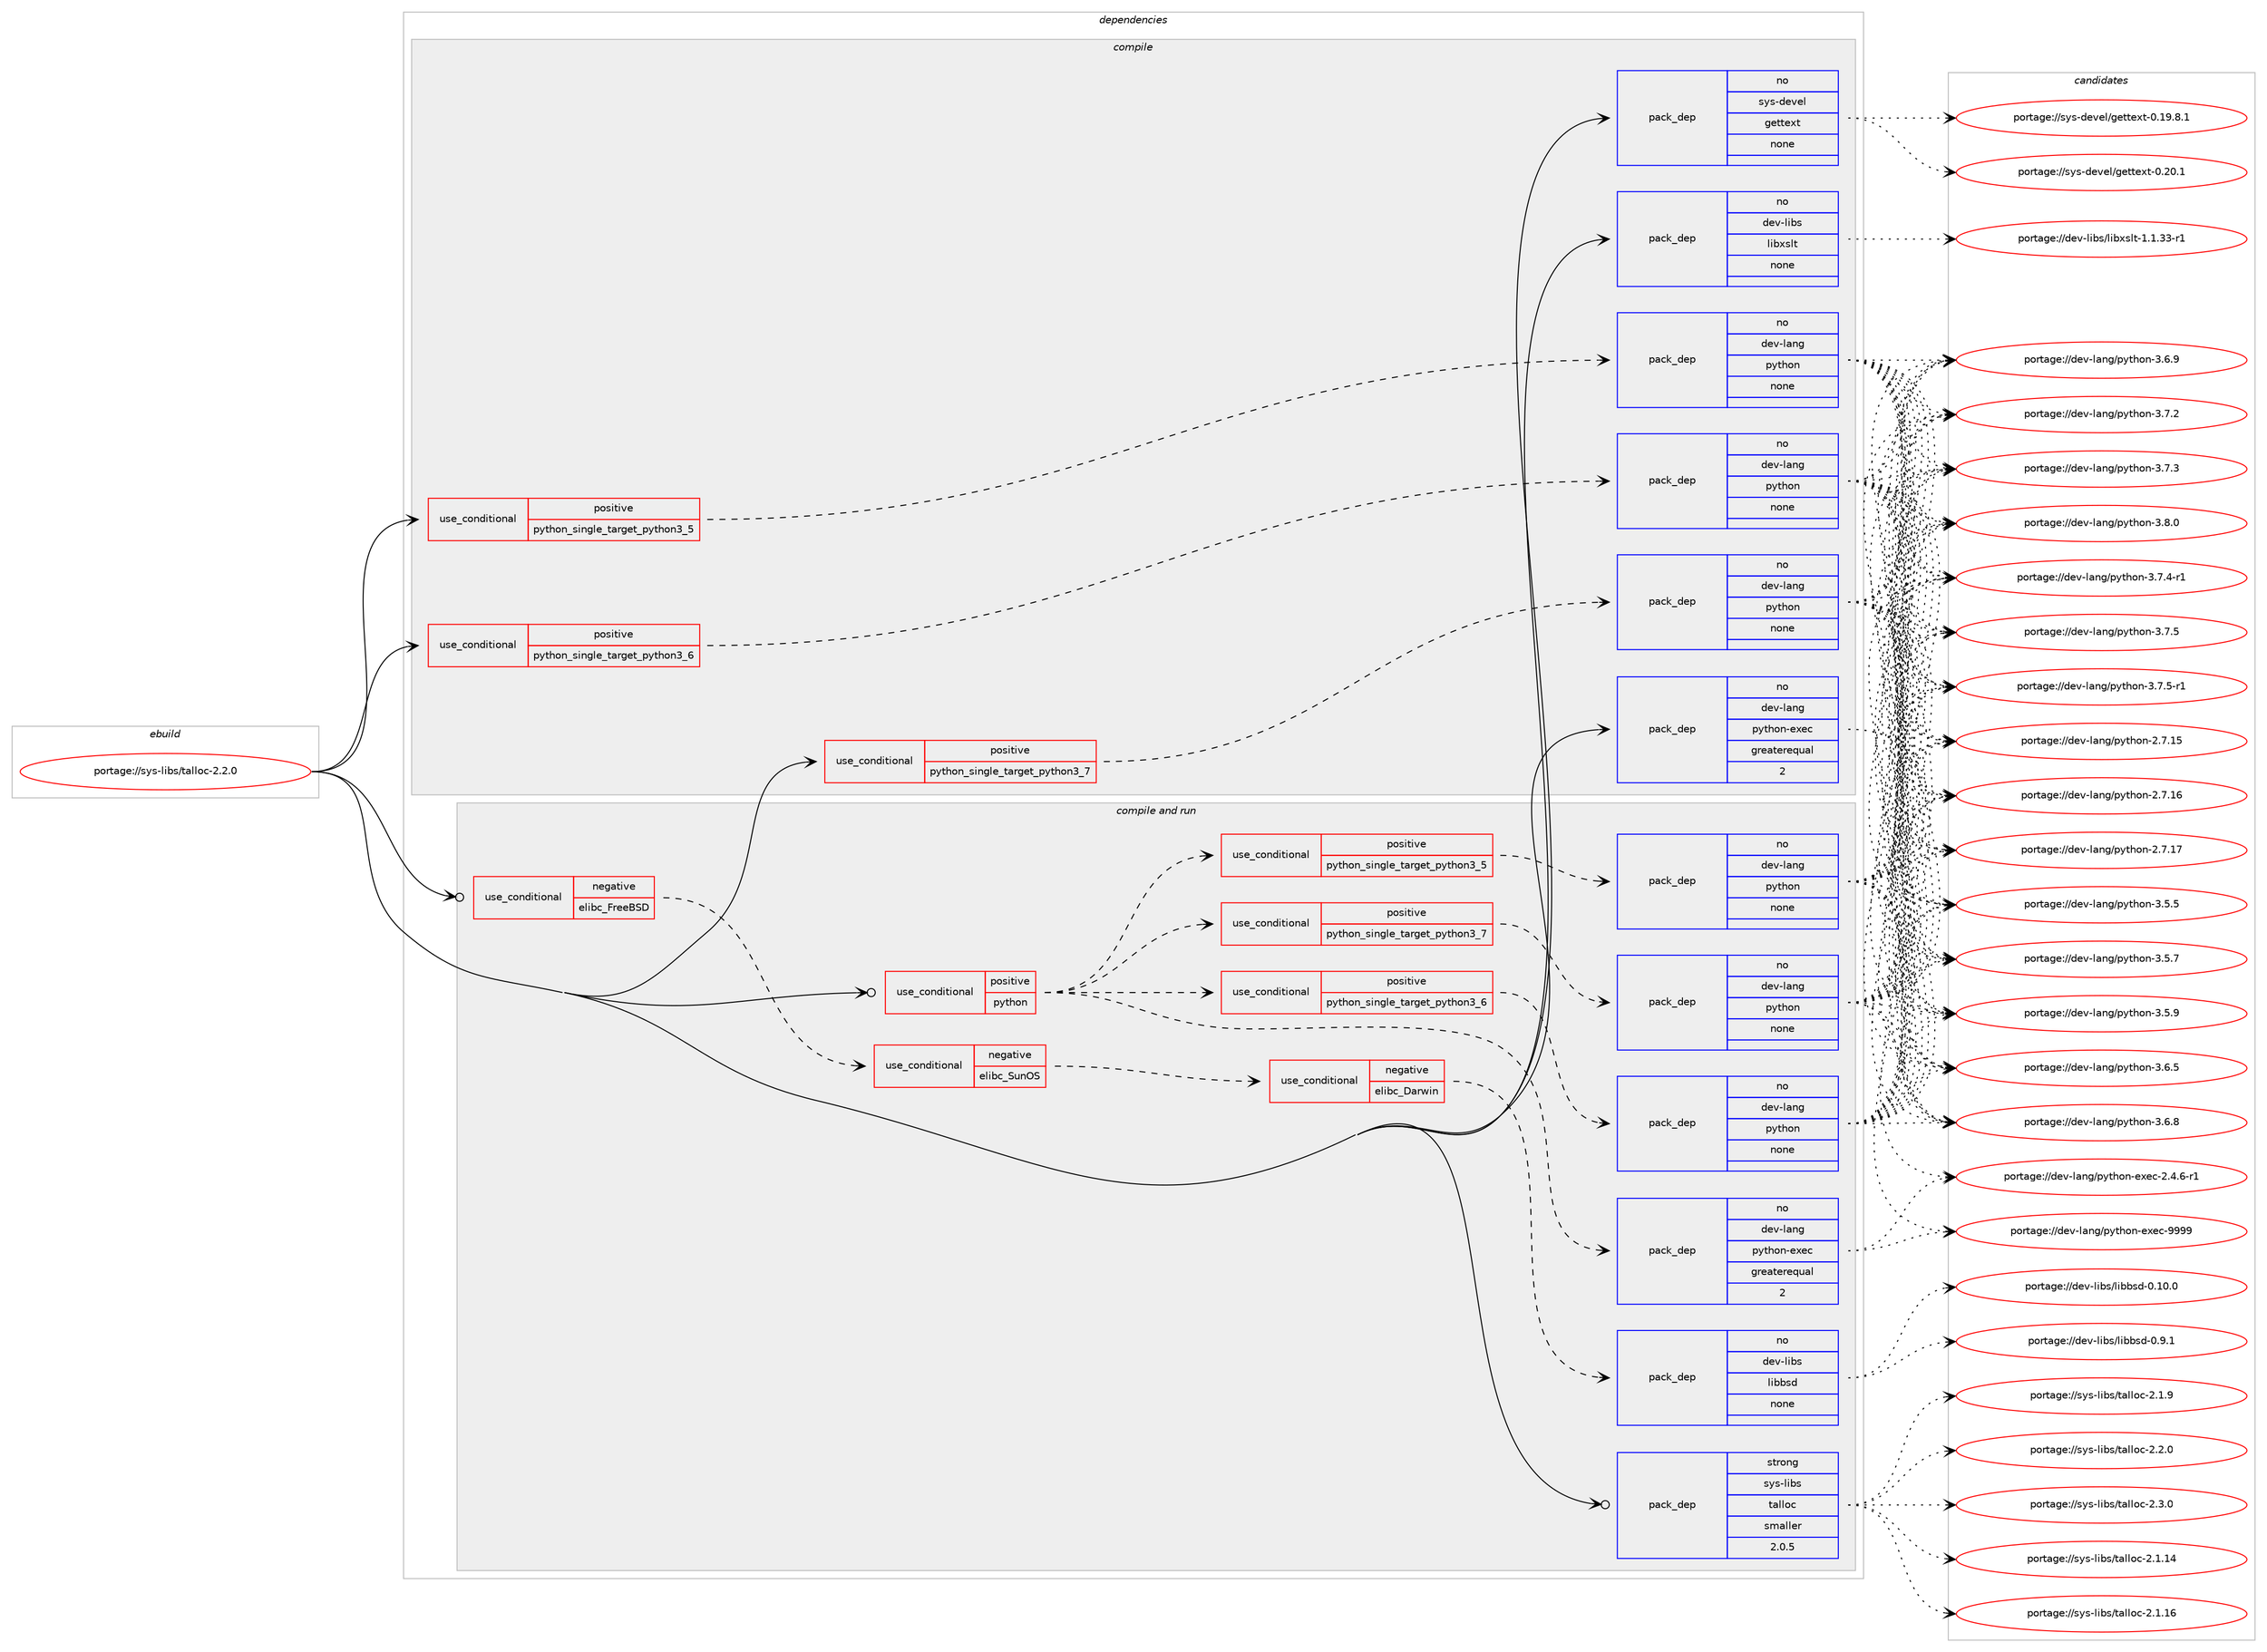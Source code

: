 digraph prolog {

# *************
# Graph options
# *************

newrank=true;
concentrate=true;
compound=true;
graph [rankdir=LR,fontname=Helvetica,fontsize=10,ranksep=1.5];#, ranksep=2.5, nodesep=0.2];
edge  [arrowhead=vee];
node  [fontname=Helvetica,fontsize=10];

# **********
# The ebuild
# **********

subgraph cluster_leftcol {
color=gray;
rank=same;
label=<<i>ebuild</i>>;
id [label="portage://sys-libs/talloc-2.2.0", color=red, width=4, href="../sys-libs/talloc-2.2.0.svg"];
}

# ****************
# The dependencies
# ****************

subgraph cluster_midcol {
color=gray;
label=<<i>dependencies</i>>;
subgraph cluster_compile {
fillcolor="#eeeeee";
style=filled;
label=<<i>compile</i>>;
subgraph cond104578 {
dependency432275 [label=<<TABLE BORDER="0" CELLBORDER="1" CELLSPACING="0" CELLPADDING="4"><TR><TD ROWSPAN="3" CELLPADDING="10">use_conditional</TD></TR><TR><TD>positive</TD></TR><TR><TD>python_single_target_python3_5</TD></TR></TABLE>>, shape=none, color=red];
subgraph pack320395 {
dependency432276 [label=<<TABLE BORDER="0" CELLBORDER="1" CELLSPACING="0" CELLPADDING="4" WIDTH="220"><TR><TD ROWSPAN="6" CELLPADDING="30">pack_dep</TD></TR><TR><TD WIDTH="110">no</TD></TR><TR><TD>dev-lang</TD></TR><TR><TD>python</TD></TR><TR><TD>none</TD></TR><TR><TD></TD></TR></TABLE>>, shape=none, color=blue];
}
dependency432275:e -> dependency432276:w [weight=20,style="dashed",arrowhead="vee"];
}
id:e -> dependency432275:w [weight=20,style="solid",arrowhead="vee"];
subgraph cond104579 {
dependency432277 [label=<<TABLE BORDER="0" CELLBORDER="1" CELLSPACING="0" CELLPADDING="4"><TR><TD ROWSPAN="3" CELLPADDING="10">use_conditional</TD></TR><TR><TD>positive</TD></TR><TR><TD>python_single_target_python3_6</TD></TR></TABLE>>, shape=none, color=red];
subgraph pack320396 {
dependency432278 [label=<<TABLE BORDER="0" CELLBORDER="1" CELLSPACING="0" CELLPADDING="4" WIDTH="220"><TR><TD ROWSPAN="6" CELLPADDING="30">pack_dep</TD></TR><TR><TD WIDTH="110">no</TD></TR><TR><TD>dev-lang</TD></TR><TR><TD>python</TD></TR><TR><TD>none</TD></TR><TR><TD></TD></TR></TABLE>>, shape=none, color=blue];
}
dependency432277:e -> dependency432278:w [weight=20,style="dashed",arrowhead="vee"];
}
id:e -> dependency432277:w [weight=20,style="solid",arrowhead="vee"];
subgraph cond104580 {
dependency432279 [label=<<TABLE BORDER="0" CELLBORDER="1" CELLSPACING="0" CELLPADDING="4"><TR><TD ROWSPAN="3" CELLPADDING="10">use_conditional</TD></TR><TR><TD>positive</TD></TR><TR><TD>python_single_target_python3_7</TD></TR></TABLE>>, shape=none, color=red];
subgraph pack320397 {
dependency432280 [label=<<TABLE BORDER="0" CELLBORDER="1" CELLSPACING="0" CELLPADDING="4" WIDTH="220"><TR><TD ROWSPAN="6" CELLPADDING="30">pack_dep</TD></TR><TR><TD WIDTH="110">no</TD></TR><TR><TD>dev-lang</TD></TR><TR><TD>python</TD></TR><TR><TD>none</TD></TR><TR><TD></TD></TR></TABLE>>, shape=none, color=blue];
}
dependency432279:e -> dependency432280:w [weight=20,style="dashed",arrowhead="vee"];
}
id:e -> dependency432279:w [weight=20,style="solid",arrowhead="vee"];
subgraph pack320398 {
dependency432281 [label=<<TABLE BORDER="0" CELLBORDER="1" CELLSPACING="0" CELLPADDING="4" WIDTH="220"><TR><TD ROWSPAN="6" CELLPADDING="30">pack_dep</TD></TR><TR><TD WIDTH="110">no</TD></TR><TR><TD>dev-lang</TD></TR><TR><TD>python-exec</TD></TR><TR><TD>greaterequal</TD></TR><TR><TD>2</TD></TR></TABLE>>, shape=none, color=blue];
}
id:e -> dependency432281:w [weight=20,style="solid",arrowhead="vee"];
subgraph pack320399 {
dependency432282 [label=<<TABLE BORDER="0" CELLBORDER="1" CELLSPACING="0" CELLPADDING="4" WIDTH="220"><TR><TD ROWSPAN="6" CELLPADDING="30">pack_dep</TD></TR><TR><TD WIDTH="110">no</TD></TR><TR><TD>dev-libs</TD></TR><TR><TD>libxslt</TD></TR><TR><TD>none</TD></TR><TR><TD></TD></TR></TABLE>>, shape=none, color=blue];
}
id:e -> dependency432282:w [weight=20,style="solid",arrowhead="vee"];
subgraph pack320400 {
dependency432283 [label=<<TABLE BORDER="0" CELLBORDER="1" CELLSPACING="0" CELLPADDING="4" WIDTH="220"><TR><TD ROWSPAN="6" CELLPADDING="30">pack_dep</TD></TR><TR><TD WIDTH="110">no</TD></TR><TR><TD>sys-devel</TD></TR><TR><TD>gettext</TD></TR><TR><TD>none</TD></TR><TR><TD></TD></TR></TABLE>>, shape=none, color=blue];
}
id:e -> dependency432283:w [weight=20,style="solid",arrowhead="vee"];
}
subgraph cluster_compileandrun {
fillcolor="#eeeeee";
style=filled;
label=<<i>compile and run</i>>;
subgraph cond104581 {
dependency432284 [label=<<TABLE BORDER="0" CELLBORDER="1" CELLSPACING="0" CELLPADDING="4"><TR><TD ROWSPAN="3" CELLPADDING="10">use_conditional</TD></TR><TR><TD>negative</TD></TR><TR><TD>elibc_FreeBSD</TD></TR></TABLE>>, shape=none, color=red];
subgraph cond104582 {
dependency432285 [label=<<TABLE BORDER="0" CELLBORDER="1" CELLSPACING="0" CELLPADDING="4"><TR><TD ROWSPAN="3" CELLPADDING="10">use_conditional</TD></TR><TR><TD>negative</TD></TR><TR><TD>elibc_SunOS</TD></TR></TABLE>>, shape=none, color=red];
subgraph cond104583 {
dependency432286 [label=<<TABLE BORDER="0" CELLBORDER="1" CELLSPACING="0" CELLPADDING="4"><TR><TD ROWSPAN="3" CELLPADDING="10">use_conditional</TD></TR><TR><TD>negative</TD></TR><TR><TD>elibc_Darwin</TD></TR></TABLE>>, shape=none, color=red];
subgraph pack320401 {
dependency432287 [label=<<TABLE BORDER="0" CELLBORDER="1" CELLSPACING="0" CELLPADDING="4" WIDTH="220"><TR><TD ROWSPAN="6" CELLPADDING="30">pack_dep</TD></TR><TR><TD WIDTH="110">no</TD></TR><TR><TD>dev-libs</TD></TR><TR><TD>libbsd</TD></TR><TR><TD>none</TD></TR><TR><TD></TD></TR></TABLE>>, shape=none, color=blue];
}
dependency432286:e -> dependency432287:w [weight=20,style="dashed",arrowhead="vee"];
}
dependency432285:e -> dependency432286:w [weight=20,style="dashed",arrowhead="vee"];
}
dependency432284:e -> dependency432285:w [weight=20,style="dashed",arrowhead="vee"];
}
id:e -> dependency432284:w [weight=20,style="solid",arrowhead="odotvee"];
subgraph cond104584 {
dependency432288 [label=<<TABLE BORDER="0" CELLBORDER="1" CELLSPACING="0" CELLPADDING="4"><TR><TD ROWSPAN="3" CELLPADDING="10">use_conditional</TD></TR><TR><TD>positive</TD></TR><TR><TD>python</TD></TR></TABLE>>, shape=none, color=red];
subgraph cond104585 {
dependency432289 [label=<<TABLE BORDER="0" CELLBORDER="1" CELLSPACING="0" CELLPADDING="4"><TR><TD ROWSPAN="3" CELLPADDING="10">use_conditional</TD></TR><TR><TD>positive</TD></TR><TR><TD>python_single_target_python3_5</TD></TR></TABLE>>, shape=none, color=red];
subgraph pack320402 {
dependency432290 [label=<<TABLE BORDER="0" CELLBORDER="1" CELLSPACING="0" CELLPADDING="4" WIDTH="220"><TR><TD ROWSPAN="6" CELLPADDING="30">pack_dep</TD></TR><TR><TD WIDTH="110">no</TD></TR><TR><TD>dev-lang</TD></TR><TR><TD>python</TD></TR><TR><TD>none</TD></TR><TR><TD></TD></TR></TABLE>>, shape=none, color=blue];
}
dependency432289:e -> dependency432290:w [weight=20,style="dashed",arrowhead="vee"];
}
dependency432288:e -> dependency432289:w [weight=20,style="dashed",arrowhead="vee"];
subgraph cond104586 {
dependency432291 [label=<<TABLE BORDER="0" CELLBORDER="1" CELLSPACING="0" CELLPADDING="4"><TR><TD ROWSPAN="3" CELLPADDING="10">use_conditional</TD></TR><TR><TD>positive</TD></TR><TR><TD>python_single_target_python3_6</TD></TR></TABLE>>, shape=none, color=red];
subgraph pack320403 {
dependency432292 [label=<<TABLE BORDER="0" CELLBORDER="1" CELLSPACING="0" CELLPADDING="4" WIDTH="220"><TR><TD ROWSPAN="6" CELLPADDING="30">pack_dep</TD></TR><TR><TD WIDTH="110">no</TD></TR><TR><TD>dev-lang</TD></TR><TR><TD>python</TD></TR><TR><TD>none</TD></TR><TR><TD></TD></TR></TABLE>>, shape=none, color=blue];
}
dependency432291:e -> dependency432292:w [weight=20,style="dashed",arrowhead="vee"];
}
dependency432288:e -> dependency432291:w [weight=20,style="dashed",arrowhead="vee"];
subgraph cond104587 {
dependency432293 [label=<<TABLE BORDER="0" CELLBORDER="1" CELLSPACING="0" CELLPADDING="4"><TR><TD ROWSPAN="3" CELLPADDING="10">use_conditional</TD></TR><TR><TD>positive</TD></TR><TR><TD>python_single_target_python3_7</TD></TR></TABLE>>, shape=none, color=red];
subgraph pack320404 {
dependency432294 [label=<<TABLE BORDER="0" CELLBORDER="1" CELLSPACING="0" CELLPADDING="4" WIDTH="220"><TR><TD ROWSPAN="6" CELLPADDING="30">pack_dep</TD></TR><TR><TD WIDTH="110">no</TD></TR><TR><TD>dev-lang</TD></TR><TR><TD>python</TD></TR><TR><TD>none</TD></TR><TR><TD></TD></TR></TABLE>>, shape=none, color=blue];
}
dependency432293:e -> dependency432294:w [weight=20,style="dashed",arrowhead="vee"];
}
dependency432288:e -> dependency432293:w [weight=20,style="dashed",arrowhead="vee"];
subgraph pack320405 {
dependency432295 [label=<<TABLE BORDER="0" CELLBORDER="1" CELLSPACING="0" CELLPADDING="4" WIDTH="220"><TR><TD ROWSPAN="6" CELLPADDING="30">pack_dep</TD></TR><TR><TD WIDTH="110">no</TD></TR><TR><TD>dev-lang</TD></TR><TR><TD>python-exec</TD></TR><TR><TD>greaterequal</TD></TR><TR><TD>2</TD></TR></TABLE>>, shape=none, color=blue];
}
dependency432288:e -> dependency432295:w [weight=20,style="dashed",arrowhead="vee"];
}
id:e -> dependency432288:w [weight=20,style="solid",arrowhead="odotvee"];
subgraph pack320406 {
dependency432296 [label=<<TABLE BORDER="0" CELLBORDER="1" CELLSPACING="0" CELLPADDING="4" WIDTH="220"><TR><TD ROWSPAN="6" CELLPADDING="30">pack_dep</TD></TR><TR><TD WIDTH="110">strong</TD></TR><TR><TD>sys-libs</TD></TR><TR><TD>talloc</TD></TR><TR><TD>smaller</TD></TR><TR><TD>2.0.5</TD></TR></TABLE>>, shape=none, color=blue];
}
id:e -> dependency432296:w [weight=20,style="solid",arrowhead="odotvee"];
}
subgraph cluster_run {
fillcolor="#eeeeee";
style=filled;
label=<<i>run</i>>;
}
}

# **************
# The candidates
# **************

subgraph cluster_choices {
rank=same;
color=gray;
label=<<i>candidates</i>>;

subgraph choice320395 {
color=black;
nodesep=1;
choiceportage10010111845108971101034711212111610411111045504655464953 [label="portage://dev-lang/python-2.7.15", color=red, width=4,href="../dev-lang/python-2.7.15.svg"];
choiceportage10010111845108971101034711212111610411111045504655464954 [label="portage://dev-lang/python-2.7.16", color=red, width=4,href="../dev-lang/python-2.7.16.svg"];
choiceportage10010111845108971101034711212111610411111045504655464955 [label="portage://dev-lang/python-2.7.17", color=red, width=4,href="../dev-lang/python-2.7.17.svg"];
choiceportage100101118451089711010347112121116104111110455146534653 [label="portage://dev-lang/python-3.5.5", color=red, width=4,href="../dev-lang/python-3.5.5.svg"];
choiceportage100101118451089711010347112121116104111110455146534655 [label="portage://dev-lang/python-3.5.7", color=red, width=4,href="../dev-lang/python-3.5.7.svg"];
choiceportage100101118451089711010347112121116104111110455146534657 [label="portage://dev-lang/python-3.5.9", color=red, width=4,href="../dev-lang/python-3.5.9.svg"];
choiceportage100101118451089711010347112121116104111110455146544653 [label="portage://dev-lang/python-3.6.5", color=red, width=4,href="../dev-lang/python-3.6.5.svg"];
choiceportage100101118451089711010347112121116104111110455146544656 [label="portage://dev-lang/python-3.6.8", color=red, width=4,href="../dev-lang/python-3.6.8.svg"];
choiceportage100101118451089711010347112121116104111110455146544657 [label="portage://dev-lang/python-3.6.9", color=red, width=4,href="../dev-lang/python-3.6.9.svg"];
choiceportage100101118451089711010347112121116104111110455146554650 [label="portage://dev-lang/python-3.7.2", color=red, width=4,href="../dev-lang/python-3.7.2.svg"];
choiceportage100101118451089711010347112121116104111110455146554651 [label="portage://dev-lang/python-3.7.3", color=red, width=4,href="../dev-lang/python-3.7.3.svg"];
choiceportage1001011184510897110103471121211161041111104551465546524511449 [label="portage://dev-lang/python-3.7.4-r1", color=red, width=4,href="../dev-lang/python-3.7.4-r1.svg"];
choiceportage100101118451089711010347112121116104111110455146554653 [label="portage://dev-lang/python-3.7.5", color=red, width=4,href="../dev-lang/python-3.7.5.svg"];
choiceportage1001011184510897110103471121211161041111104551465546534511449 [label="portage://dev-lang/python-3.7.5-r1", color=red, width=4,href="../dev-lang/python-3.7.5-r1.svg"];
choiceportage100101118451089711010347112121116104111110455146564648 [label="portage://dev-lang/python-3.8.0", color=red, width=4,href="../dev-lang/python-3.8.0.svg"];
dependency432276:e -> choiceportage10010111845108971101034711212111610411111045504655464953:w [style=dotted,weight="100"];
dependency432276:e -> choiceportage10010111845108971101034711212111610411111045504655464954:w [style=dotted,weight="100"];
dependency432276:e -> choiceportage10010111845108971101034711212111610411111045504655464955:w [style=dotted,weight="100"];
dependency432276:e -> choiceportage100101118451089711010347112121116104111110455146534653:w [style=dotted,weight="100"];
dependency432276:e -> choiceportage100101118451089711010347112121116104111110455146534655:w [style=dotted,weight="100"];
dependency432276:e -> choiceportage100101118451089711010347112121116104111110455146534657:w [style=dotted,weight="100"];
dependency432276:e -> choiceportage100101118451089711010347112121116104111110455146544653:w [style=dotted,weight="100"];
dependency432276:e -> choiceportage100101118451089711010347112121116104111110455146544656:w [style=dotted,weight="100"];
dependency432276:e -> choiceportage100101118451089711010347112121116104111110455146544657:w [style=dotted,weight="100"];
dependency432276:e -> choiceportage100101118451089711010347112121116104111110455146554650:w [style=dotted,weight="100"];
dependency432276:e -> choiceportage100101118451089711010347112121116104111110455146554651:w [style=dotted,weight="100"];
dependency432276:e -> choiceportage1001011184510897110103471121211161041111104551465546524511449:w [style=dotted,weight="100"];
dependency432276:e -> choiceportage100101118451089711010347112121116104111110455146554653:w [style=dotted,weight="100"];
dependency432276:e -> choiceportage1001011184510897110103471121211161041111104551465546534511449:w [style=dotted,weight="100"];
dependency432276:e -> choiceportage100101118451089711010347112121116104111110455146564648:w [style=dotted,weight="100"];
}
subgraph choice320396 {
color=black;
nodesep=1;
choiceportage10010111845108971101034711212111610411111045504655464953 [label="portage://dev-lang/python-2.7.15", color=red, width=4,href="../dev-lang/python-2.7.15.svg"];
choiceportage10010111845108971101034711212111610411111045504655464954 [label="portage://dev-lang/python-2.7.16", color=red, width=4,href="../dev-lang/python-2.7.16.svg"];
choiceportage10010111845108971101034711212111610411111045504655464955 [label="portage://dev-lang/python-2.7.17", color=red, width=4,href="../dev-lang/python-2.7.17.svg"];
choiceportage100101118451089711010347112121116104111110455146534653 [label="portage://dev-lang/python-3.5.5", color=red, width=4,href="../dev-lang/python-3.5.5.svg"];
choiceportage100101118451089711010347112121116104111110455146534655 [label="portage://dev-lang/python-3.5.7", color=red, width=4,href="../dev-lang/python-3.5.7.svg"];
choiceportage100101118451089711010347112121116104111110455146534657 [label="portage://dev-lang/python-3.5.9", color=red, width=4,href="../dev-lang/python-3.5.9.svg"];
choiceportage100101118451089711010347112121116104111110455146544653 [label="portage://dev-lang/python-3.6.5", color=red, width=4,href="../dev-lang/python-3.6.5.svg"];
choiceportage100101118451089711010347112121116104111110455146544656 [label="portage://dev-lang/python-3.6.8", color=red, width=4,href="../dev-lang/python-3.6.8.svg"];
choiceportage100101118451089711010347112121116104111110455146544657 [label="portage://dev-lang/python-3.6.9", color=red, width=4,href="../dev-lang/python-3.6.9.svg"];
choiceportage100101118451089711010347112121116104111110455146554650 [label="portage://dev-lang/python-3.7.2", color=red, width=4,href="../dev-lang/python-3.7.2.svg"];
choiceportage100101118451089711010347112121116104111110455146554651 [label="portage://dev-lang/python-3.7.3", color=red, width=4,href="../dev-lang/python-3.7.3.svg"];
choiceportage1001011184510897110103471121211161041111104551465546524511449 [label="portage://dev-lang/python-3.7.4-r1", color=red, width=4,href="../dev-lang/python-3.7.4-r1.svg"];
choiceportage100101118451089711010347112121116104111110455146554653 [label="portage://dev-lang/python-3.7.5", color=red, width=4,href="../dev-lang/python-3.7.5.svg"];
choiceportage1001011184510897110103471121211161041111104551465546534511449 [label="portage://dev-lang/python-3.7.5-r1", color=red, width=4,href="../dev-lang/python-3.7.5-r1.svg"];
choiceportage100101118451089711010347112121116104111110455146564648 [label="portage://dev-lang/python-3.8.0", color=red, width=4,href="../dev-lang/python-3.8.0.svg"];
dependency432278:e -> choiceportage10010111845108971101034711212111610411111045504655464953:w [style=dotted,weight="100"];
dependency432278:e -> choiceportage10010111845108971101034711212111610411111045504655464954:w [style=dotted,weight="100"];
dependency432278:e -> choiceportage10010111845108971101034711212111610411111045504655464955:w [style=dotted,weight="100"];
dependency432278:e -> choiceportage100101118451089711010347112121116104111110455146534653:w [style=dotted,weight="100"];
dependency432278:e -> choiceportage100101118451089711010347112121116104111110455146534655:w [style=dotted,weight="100"];
dependency432278:e -> choiceportage100101118451089711010347112121116104111110455146534657:w [style=dotted,weight="100"];
dependency432278:e -> choiceportage100101118451089711010347112121116104111110455146544653:w [style=dotted,weight="100"];
dependency432278:e -> choiceportage100101118451089711010347112121116104111110455146544656:w [style=dotted,weight="100"];
dependency432278:e -> choiceportage100101118451089711010347112121116104111110455146544657:w [style=dotted,weight="100"];
dependency432278:e -> choiceportage100101118451089711010347112121116104111110455146554650:w [style=dotted,weight="100"];
dependency432278:e -> choiceportage100101118451089711010347112121116104111110455146554651:w [style=dotted,weight="100"];
dependency432278:e -> choiceportage1001011184510897110103471121211161041111104551465546524511449:w [style=dotted,weight="100"];
dependency432278:e -> choiceportage100101118451089711010347112121116104111110455146554653:w [style=dotted,weight="100"];
dependency432278:e -> choiceportage1001011184510897110103471121211161041111104551465546534511449:w [style=dotted,weight="100"];
dependency432278:e -> choiceportage100101118451089711010347112121116104111110455146564648:w [style=dotted,weight="100"];
}
subgraph choice320397 {
color=black;
nodesep=1;
choiceportage10010111845108971101034711212111610411111045504655464953 [label="portage://dev-lang/python-2.7.15", color=red, width=4,href="../dev-lang/python-2.7.15.svg"];
choiceportage10010111845108971101034711212111610411111045504655464954 [label="portage://dev-lang/python-2.7.16", color=red, width=4,href="../dev-lang/python-2.7.16.svg"];
choiceportage10010111845108971101034711212111610411111045504655464955 [label="portage://dev-lang/python-2.7.17", color=red, width=4,href="../dev-lang/python-2.7.17.svg"];
choiceportage100101118451089711010347112121116104111110455146534653 [label="portage://dev-lang/python-3.5.5", color=red, width=4,href="../dev-lang/python-3.5.5.svg"];
choiceportage100101118451089711010347112121116104111110455146534655 [label="portage://dev-lang/python-3.5.7", color=red, width=4,href="../dev-lang/python-3.5.7.svg"];
choiceportage100101118451089711010347112121116104111110455146534657 [label="portage://dev-lang/python-3.5.9", color=red, width=4,href="../dev-lang/python-3.5.9.svg"];
choiceportage100101118451089711010347112121116104111110455146544653 [label="portage://dev-lang/python-3.6.5", color=red, width=4,href="../dev-lang/python-3.6.5.svg"];
choiceportage100101118451089711010347112121116104111110455146544656 [label="portage://dev-lang/python-3.6.8", color=red, width=4,href="../dev-lang/python-3.6.8.svg"];
choiceportage100101118451089711010347112121116104111110455146544657 [label="portage://dev-lang/python-3.6.9", color=red, width=4,href="../dev-lang/python-3.6.9.svg"];
choiceportage100101118451089711010347112121116104111110455146554650 [label="portage://dev-lang/python-3.7.2", color=red, width=4,href="../dev-lang/python-3.7.2.svg"];
choiceportage100101118451089711010347112121116104111110455146554651 [label="portage://dev-lang/python-3.7.3", color=red, width=4,href="../dev-lang/python-3.7.3.svg"];
choiceportage1001011184510897110103471121211161041111104551465546524511449 [label="portage://dev-lang/python-3.7.4-r1", color=red, width=4,href="../dev-lang/python-3.7.4-r1.svg"];
choiceportage100101118451089711010347112121116104111110455146554653 [label="portage://dev-lang/python-3.7.5", color=red, width=4,href="../dev-lang/python-3.7.5.svg"];
choiceportage1001011184510897110103471121211161041111104551465546534511449 [label="portage://dev-lang/python-3.7.5-r1", color=red, width=4,href="../dev-lang/python-3.7.5-r1.svg"];
choiceportage100101118451089711010347112121116104111110455146564648 [label="portage://dev-lang/python-3.8.0", color=red, width=4,href="../dev-lang/python-3.8.0.svg"];
dependency432280:e -> choiceportage10010111845108971101034711212111610411111045504655464953:w [style=dotted,weight="100"];
dependency432280:e -> choiceportage10010111845108971101034711212111610411111045504655464954:w [style=dotted,weight="100"];
dependency432280:e -> choiceportage10010111845108971101034711212111610411111045504655464955:w [style=dotted,weight="100"];
dependency432280:e -> choiceportage100101118451089711010347112121116104111110455146534653:w [style=dotted,weight="100"];
dependency432280:e -> choiceportage100101118451089711010347112121116104111110455146534655:w [style=dotted,weight="100"];
dependency432280:e -> choiceportage100101118451089711010347112121116104111110455146534657:w [style=dotted,weight="100"];
dependency432280:e -> choiceportage100101118451089711010347112121116104111110455146544653:w [style=dotted,weight="100"];
dependency432280:e -> choiceportage100101118451089711010347112121116104111110455146544656:w [style=dotted,weight="100"];
dependency432280:e -> choiceportage100101118451089711010347112121116104111110455146544657:w [style=dotted,weight="100"];
dependency432280:e -> choiceportage100101118451089711010347112121116104111110455146554650:w [style=dotted,weight="100"];
dependency432280:e -> choiceportage100101118451089711010347112121116104111110455146554651:w [style=dotted,weight="100"];
dependency432280:e -> choiceportage1001011184510897110103471121211161041111104551465546524511449:w [style=dotted,weight="100"];
dependency432280:e -> choiceportage100101118451089711010347112121116104111110455146554653:w [style=dotted,weight="100"];
dependency432280:e -> choiceportage1001011184510897110103471121211161041111104551465546534511449:w [style=dotted,weight="100"];
dependency432280:e -> choiceportage100101118451089711010347112121116104111110455146564648:w [style=dotted,weight="100"];
}
subgraph choice320398 {
color=black;
nodesep=1;
choiceportage10010111845108971101034711212111610411111045101120101994550465246544511449 [label="portage://dev-lang/python-exec-2.4.6-r1", color=red, width=4,href="../dev-lang/python-exec-2.4.6-r1.svg"];
choiceportage10010111845108971101034711212111610411111045101120101994557575757 [label="portage://dev-lang/python-exec-9999", color=red, width=4,href="../dev-lang/python-exec-9999.svg"];
dependency432281:e -> choiceportage10010111845108971101034711212111610411111045101120101994550465246544511449:w [style=dotted,weight="100"];
dependency432281:e -> choiceportage10010111845108971101034711212111610411111045101120101994557575757:w [style=dotted,weight="100"];
}
subgraph choice320399 {
color=black;
nodesep=1;
choiceportage10010111845108105981154710810598120115108116454946494651514511449 [label="portage://dev-libs/libxslt-1.1.33-r1", color=red, width=4,href="../dev-libs/libxslt-1.1.33-r1.svg"];
dependency432282:e -> choiceportage10010111845108105981154710810598120115108116454946494651514511449:w [style=dotted,weight="100"];
}
subgraph choice320400 {
color=black;
nodesep=1;
choiceportage1151211154510010111810110847103101116116101120116454846495746564649 [label="portage://sys-devel/gettext-0.19.8.1", color=red, width=4,href="../sys-devel/gettext-0.19.8.1.svg"];
choiceportage115121115451001011181011084710310111611610112011645484650484649 [label="portage://sys-devel/gettext-0.20.1", color=red, width=4,href="../sys-devel/gettext-0.20.1.svg"];
dependency432283:e -> choiceportage1151211154510010111810110847103101116116101120116454846495746564649:w [style=dotted,weight="100"];
dependency432283:e -> choiceportage115121115451001011181011084710310111611610112011645484650484649:w [style=dotted,weight="100"];
}
subgraph choice320401 {
color=black;
nodesep=1;
choiceportage100101118451081059811547108105989811510045484649484648 [label="portage://dev-libs/libbsd-0.10.0", color=red, width=4,href="../dev-libs/libbsd-0.10.0.svg"];
choiceportage1001011184510810598115471081059898115100454846574649 [label="portage://dev-libs/libbsd-0.9.1", color=red, width=4,href="../dev-libs/libbsd-0.9.1.svg"];
dependency432287:e -> choiceportage100101118451081059811547108105989811510045484649484648:w [style=dotted,weight="100"];
dependency432287:e -> choiceportage1001011184510810598115471081059898115100454846574649:w [style=dotted,weight="100"];
}
subgraph choice320402 {
color=black;
nodesep=1;
choiceportage10010111845108971101034711212111610411111045504655464953 [label="portage://dev-lang/python-2.7.15", color=red, width=4,href="../dev-lang/python-2.7.15.svg"];
choiceportage10010111845108971101034711212111610411111045504655464954 [label="portage://dev-lang/python-2.7.16", color=red, width=4,href="../dev-lang/python-2.7.16.svg"];
choiceportage10010111845108971101034711212111610411111045504655464955 [label="portage://dev-lang/python-2.7.17", color=red, width=4,href="../dev-lang/python-2.7.17.svg"];
choiceportage100101118451089711010347112121116104111110455146534653 [label="portage://dev-lang/python-3.5.5", color=red, width=4,href="../dev-lang/python-3.5.5.svg"];
choiceportage100101118451089711010347112121116104111110455146534655 [label="portage://dev-lang/python-3.5.7", color=red, width=4,href="../dev-lang/python-3.5.7.svg"];
choiceportage100101118451089711010347112121116104111110455146534657 [label="portage://dev-lang/python-3.5.9", color=red, width=4,href="../dev-lang/python-3.5.9.svg"];
choiceportage100101118451089711010347112121116104111110455146544653 [label="portage://dev-lang/python-3.6.5", color=red, width=4,href="../dev-lang/python-3.6.5.svg"];
choiceportage100101118451089711010347112121116104111110455146544656 [label="portage://dev-lang/python-3.6.8", color=red, width=4,href="../dev-lang/python-3.6.8.svg"];
choiceportage100101118451089711010347112121116104111110455146544657 [label="portage://dev-lang/python-3.6.9", color=red, width=4,href="../dev-lang/python-3.6.9.svg"];
choiceportage100101118451089711010347112121116104111110455146554650 [label="portage://dev-lang/python-3.7.2", color=red, width=4,href="../dev-lang/python-3.7.2.svg"];
choiceportage100101118451089711010347112121116104111110455146554651 [label="portage://dev-lang/python-3.7.3", color=red, width=4,href="../dev-lang/python-3.7.3.svg"];
choiceportage1001011184510897110103471121211161041111104551465546524511449 [label="portage://dev-lang/python-3.7.4-r1", color=red, width=4,href="../dev-lang/python-3.7.4-r1.svg"];
choiceportage100101118451089711010347112121116104111110455146554653 [label="portage://dev-lang/python-3.7.5", color=red, width=4,href="../dev-lang/python-3.7.5.svg"];
choiceportage1001011184510897110103471121211161041111104551465546534511449 [label="portage://dev-lang/python-3.7.5-r1", color=red, width=4,href="../dev-lang/python-3.7.5-r1.svg"];
choiceportage100101118451089711010347112121116104111110455146564648 [label="portage://dev-lang/python-3.8.0", color=red, width=4,href="../dev-lang/python-3.8.0.svg"];
dependency432290:e -> choiceportage10010111845108971101034711212111610411111045504655464953:w [style=dotted,weight="100"];
dependency432290:e -> choiceportage10010111845108971101034711212111610411111045504655464954:w [style=dotted,weight="100"];
dependency432290:e -> choiceportage10010111845108971101034711212111610411111045504655464955:w [style=dotted,weight="100"];
dependency432290:e -> choiceportage100101118451089711010347112121116104111110455146534653:w [style=dotted,weight="100"];
dependency432290:e -> choiceportage100101118451089711010347112121116104111110455146534655:w [style=dotted,weight="100"];
dependency432290:e -> choiceportage100101118451089711010347112121116104111110455146534657:w [style=dotted,weight="100"];
dependency432290:e -> choiceportage100101118451089711010347112121116104111110455146544653:w [style=dotted,weight="100"];
dependency432290:e -> choiceportage100101118451089711010347112121116104111110455146544656:w [style=dotted,weight="100"];
dependency432290:e -> choiceportage100101118451089711010347112121116104111110455146544657:w [style=dotted,weight="100"];
dependency432290:e -> choiceportage100101118451089711010347112121116104111110455146554650:w [style=dotted,weight="100"];
dependency432290:e -> choiceportage100101118451089711010347112121116104111110455146554651:w [style=dotted,weight="100"];
dependency432290:e -> choiceportage1001011184510897110103471121211161041111104551465546524511449:w [style=dotted,weight="100"];
dependency432290:e -> choiceportage100101118451089711010347112121116104111110455146554653:w [style=dotted,weight="100"];
dependency432290:e -> choiceportage1001011184510897110103471121211161041111104551465546534511449:w [style=dotted,weight="100"];
dependency432290:e -> choiceportage100101118451089711010347112121116104111110455146564648:w [style=dotted,weight="100"];
}
subgraph choice320403 {
color=black;
nodesep=1;
choiceportage10010111845108971101034711212111610411111045504655464953 [label="portage://dev-lang/python-2.7.15", color=red, width=4,href="../dev-lang/python-2.7.15.svg"];
choiceportage10010111845108971101034711212111610411111045504655464954 [label="portage://dev-lang/python-2.7.16", color=red, width=4,href="../dev-lang/python-2.7.16.svg"];
choiceportage10010111845108971101034711212111610411111045504655464955 [label="portage://dev-lang/python-2.7.17", color=red, width=4,href="../dev-lang/python-2.7.17.svg"];
choiceportage100101118451089711010347112121116104111110455146534653 [label="portage://dev-lang/python-3.5.5", color=red, width=4,href="../dev-lang/python-3.5.5.svg"];
choiceportage100101118451089711010347112121116104111110455146534655 [label="portage://dev-lang/python-3.5.7", color=red, width=4,href="../dev-lang/python-3.5.7.svg"];
choiceportage100101118451089711010347112121116104111110455146534657 [label="portage://dev-lang/python-3.5.9", color=red, width=4,href="../dev-lang/python-3.5.9.svg"];
choiceportage100101118451089711010347112121116104111110455146544653 [label="portage://dev-lang/python-3.6.5", color=red, width=4,href="../dev-lang/python-3.6.5.svg"];
choiceportage100101118451089711010347112121116104111110455146544656 [label="portage://dev-lang/python-3.6.8", color=red, width=4,href="../dev-lang/python-3.6.8.svg"];
choiceportage100101118451089711010347112121116104111110455146544657 [label="portage://dev-lang/python-3.6.9", color=red, width=4,href="../dev-lang/python-3.6.9.svg"];
choiceportage100101118451089711010347112121116104111110455146554650 [label="portage://dev-lang/python-3.7.2", color=red, width=4,href="../dev-lang/python-3.7.2.svg"];
choiceportage100101118451089711010347112121116104111110455146554651 [label="portage://dev-lang/python-3.7.3", color=red, width=4,href="../dev-lang/python-3.7.3.svg"];
choiceportage1001011184510897110103471121211161041111104551465546524511449 [label="portage://dev-lang/python-3.7.4-r1", color=red, width=4,href="../dev-lang/python-3.7.4-r1.svg"];
choiceportage100101118451089711010347112121116104111110455146554653 [label="portage://dev-lang/python-3.7.5", color=red, width=4,href="../dev-lang/python-3.7.5.svg"];
choiceportage1001011184510897110103471121211161041111104551465546534511449 [label="portage://dev-lang/python-3.7.5-r1", color=red, width=4,href="../dev-lang/python-3.7.5-r1.svg"];
choiceportage100101118451089711010347112121116104111110455146564648 [label="portage://dev-lang/python-3.8.0", color=red, width=4,href="../dev-lang/python-3.8.0.svg"];
dependency432292:e -> choiceportage10010111845108971101034711212111610411111045504655464953:w [style=dotted,weight="100"];
dependency432292:e -> choiceportage10010111845108971101034711212111610411111045504655464954:w [style=dotted,weight="100"];
dependency432292:e -> choiceportage10010111845108971101034711212111610411111045504655464955:w [style=dotted,weight="100"];
dependency432292:e -> choiceportage100101118451089711010347112121116104111110455146534653:w [style=dotted,weight="100"];
dependency432292:e -> choiceportage100101118451089711010347112121116104111110455146534655:w [style=dotted,weight="100"];
dependency432292:e -> choiceportage100101118451089711010347112121116104111110455146534657:w [style=dotted,weight="100"];
dependency432292:e -> choiceportage100101118451089711010347112121116104111110455146544653:w [style=dotted,weight="100"];
dependency432292:e -> choiceportage100101118451089711010347112121116104111110455146544656:w [style=dotted,weight="100"];
dependency432292:e -> choiceportage100101118451089711010347112121116104111110455146544657:w [style=dotted,weight="100"];
dependency432292:e -> choiceportage100101118451089711010347112121116104111110455146554650:w [style=dotted,weight="100"];
dependency432292:e -> choiceportage100101118451089711010347112121116104111110455146554651:w [style=dotted,weight="100"];
dependency432292:e -> choiceportage1001011184510897110103471121211161041111104551465546524511449:w [style=dotted,weight="100"];
dependency432292:e -> choiceportage100101118451089711010347112121116104111110455146554653:w [style=dotted,weight="100"];
dependency432292:e -> choiceportage1001011184510897110103471121211161041111104551465546534511449:w [style=dotted,weight="100"];
dependency432292:e -> choiceportage100101118451089711010347112121116104111110455146564648:w [style=dotted,weight="100"];
}
subgraph choice320404 {
color=black;
nodesep=1;
choiceportage10010111845108971101034711212111610411111045504655464953 [label="portage://dev-lang/python-2.7.15", color=red, width=4,href="../dev-lang/python-2.7.15.svg"];
choiceportage10010111845108971101034711212111610411111045504655464954 [label="portage://dev-lang/python-2.7.16", color=red, width=4,href="../dev-lang/python-2.7.16.svg"];
choiceportage10010111845108971101034711212111610411111045504655464955 [label="portage://dev-lang/python-2.7.17", color=red, width=4,href="../dev-lang/python-2.7.17.svg"];
choiceportage100101118451089711010347112121116104111110455146534653 [label="portage://dev-lang/python-3.5.5", color=red, width=4,href="../dev-lang/python-3.5.5.svg"];
choiceportage100101118451089711010347112121116104111110455146534655 [label="portage://dev-lang/python-3.5.7", color=red, width=4,href="../dev-lang/python-3.5.7.svg"];
choiceportage100101118451089711010347112121116104111110455146534657 [label="portage://dev-lang/python-3.5.9", color=red, width=4,href="../dev-lang/python-3.5.9.svg"];
choiceportage100101118451089711010347112121116104111110455146544653 [label="portage://dev-lang/python-3.6.5", color=red, width=4,href="../dev-lang/python-3.6.5.svg"];
choiceportage100101118451089711010347112121116104111110455146544656 [label="portage://dev-lang/python-3.6.8", color=red, width=4,href="../dev-lang/python-3.6.8.svg"];
choiceportage100101118451089711010347112121116104111110455146544657 [label="portage://dev-lang/python-3.6.9", color=red, width=4,href="../dev-lang/python-3.6.9.svg"];
choiceportage100101118451089711010347112121116104111110455146554650 [label="portage://dev-lang/python-3.7.2", color=red, width=4,href="../dev-lang/python-3.7.2.svg"];
choiceportage100101118451089711010347112121116104111110455146554651 [label="portage://dev-lang/python-3.7.3", color=red, width=4,href="../dev-lang/python-3.7.3.svg"];
choiceportage1001011184510897110103471121211161041111104551465546524511449 [label="portage://dev-lang/python-3.7.4-r1", color=red, width=4,href="../dev-lang/python-3.7.4-r1.svg"];
choiceportage100101118451089711010347112121116104111110455146554653 [label="portage://dev-lang/python-3.7.5", color=red, width=4,href="../dev-lang/python-3.7.5.svg"];
choiceportage1001011184510897110103471121211161041111104551465546534511449 [label="portage://dev-lang/python-3.7.5-r1", color=red, width=4,href="../dev-lang/python-3.7.5-r1.svg"];
choiceportage100101118451089711010347112121116104111110455146564648 [label="portage://dev-lang/python-3.8.0", color=red, width=4,href="../dev-lang/python-3.8.0.svg"];
dependency432294:e -> choiceportage10010111845108971101034711212111610411111045504655464953:w [style=dotted,weight="100"];
dependency432294:e -> choiceportage10010111845108971101034711212111610411111045504655464954:w [style=dotted,weight="100"];
dependency432294:e -> choiceportage10010111845108971101034711212111610411111045504655464955:w [style=dotted,weight="100"];
dependency432294:e -> choiceportage100101118451089711010347112121116104111110455146534653:w [style=dotted,weight="100"];
dependency432294:e -> choiceportage100101118451089711010347112121116104111110455146534655:w [style=dotted,weight="100"];
dependency432294:e -> choiceportage100101118451089711010347112121116104111110455146534657:w [style=dotted,weight="100"];
dependency432294:e -> choiceportage100101118451089711010347112121116104111110455146544653:w [style=dotted,weight="100"];
dependency432294:e -> choiceportage100101118451089711010347112121116104111110455146544656:w [style=dotted,weight="100"];
dependency432294:e -> choiceportage100101118451089711010347112121116104111110455146544657:w [style=dotted,weight="100"];
dependency432294:e -> choiceportage100101118451089711010347112121116104111110455146554650:w [style=dotted,weight="100"];
dependency432294:e -> choiceportage100101118451089711010347112121116104111110455146554651:w [style=dotted,weight="100"];
dependency432294:e -> choiceportage1001011184510897110103471121211161041111104551465546524511449:w [style=dotted,weight="100"];
dependency432294:e -> choiceportage100101118451089711010347112121116104111110455146554653:w [style=dotted,weight="100"];
dependency432294:e -> choiceportage1001011184510897110103471121211161041111104551465546534511449:w [style=dotted,weight="100"];
dependency432294:e -> choiceportage100101118451089711010347112121116104111110455146564648:w [style=dotted,weight="100"];
}
subgraph choice320405 {
color=black;
nodesep=1;
choiceportage10010111845108971101034711212111610411111045101120101994550465246544511449 [label="portage://dev-lang/python-exec-2.4.6-r1", color=red, width=4,href="../dev-lang/python-exec-2.4.6-r1.svg"];
choiceportage10010111845108971101034711212111610411111045101120101994557575757 [label="portage://dev-lang/python-exec-9999", color=red, width=4,href="../dev-lang/python-exec-9999.svg"];
dependency432295:e -> choiceportage10010111845108971101034711212111610411111045101120101994550465246544511449:w [style=dotted,weight="100"];
dependency432295:e -> choiceportage10010111845108971101034711212111610411111045101120101994557575757:w [style=dotted,weight="100"];
}
subgraph choice320406 {
color=black;
nodesep=1;
choiceportage115121115451081059811547116971081081119945504649464952 [label="portage://sys-libs/talloc-2.1.14", color=red, width=4,href="../sys-libs/talloc-2.1.14.svg"];
choiceportage115121115451081059811547116971081081119945504649464954 [label="portage://sys-libs/talloc-2.1.16", color=red, width=4,href="../sys-libs/talloc-2.1.16.svg"];
choiceportage1151211154510810598115471169710810811199455046494657 [label="portage://sys-libs/talloc-2.1.9", color=red, width=4,href="../sys-libs/talloc-2.1.9.svg"];
choiceportage1151211154510810598115471169710810811199455046504648 [label="portage://sys-libs/talloc-2.2.0", color=red, width=4,href="../sys-libs/talloc-2.2.0.svg"];
choiceportage1151211154510810598115471169710810811199455046514648 [label="portage://sys-libs/talloc-2.3.0", color=red, width=4,href="../sys-libs/talloc-2.3.0.svg"];
dependency432296:e -> choiceportage115121115451081059811547116971081081119945504649464952:w [style=dotted,weight="100"];
dependency432296:e -> choiceportage115121115451081059811547116971081081119945504649464954:w [style=dotted,weight="100"];
dependency432296:e -> choiceportage1151211154510810598115471169710810811199455046494657:w [style=dotted,weight="100"];
dependency432296:e -> choiceportage1151211154510810598115471169710810811199455046504648:w [style=dotted,weight="100"];
dependency432296:e -> choiceportage1151211154510810598115471169710810811199455046514648:w [style=dotted,weight="100"];
}
}

}
